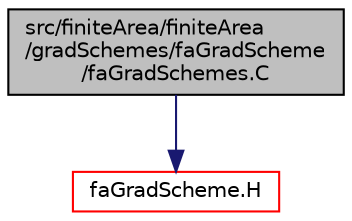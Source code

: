 digraph "src/finiteArea/finiteArea/gradSchemes/faGradScheme/faGradSchemes.C"
{
  bgcolor="transparent";
  edge [fontname="Helvetica",fontsize="10",labelfontname="Helvetica",labelfontsize="10"];
  node [fontname="Helvetica",fontsize="10",shape=record];
  Node1 [label="src/finiteArea/finiteArea\l/gradSchemes/faGradScheme\l/faGradSchemes.C",height=0.2,width=0.4,color="black", fillcolor="grey75", style="filled" fontcolor="black"];
  Node1 -> Node2 [color="midnightblue",fontsize="10",style="solid",fontname="Helvetica"];
  Node2 [label="faGradScheme.H",height=0.2,width=0.4,color="red",URL="$faGradScheme_8H.html"];
}
